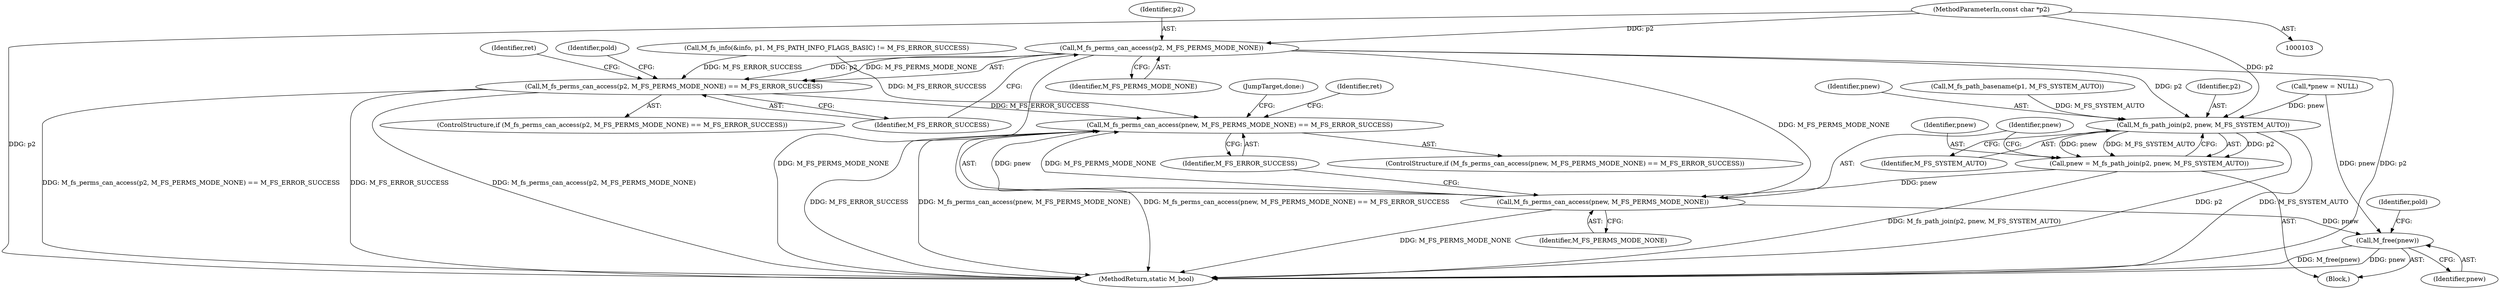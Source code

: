 digraph "0_mstdlib_db124b8f607dd0a40a9aef2d4d468fad433522a7@pointer" {
"1000105" [label="(MethodParameterIn,const char *p2)"];
"1000154" [label="(Call,M_fs_perms_can_access(p2, M_FS_PERMS_MODE_NONE))"];
"1000153" [label="(Call,M_fs_perms_can_access(p2, M_FS_PERMS_MODE_NONE) == M_FS_ERROR_SUCCESS)"];
"1000175" [label="(Call,M_fs_perms_can_access(pnew, M_FS_PERMS_MODE_NONE) == M_FS_ERROR_SUCCESS)"];
"1000170" [label="(Call,M_fs_path_join(p2, pnew, M_FS_SYSTEM_AUTO))"];
"1000168" [label="(Call,pnew = M_fs_path_join(p2, pnew, M_FS_SYSTEM_AUTO))"];
"1000176" [label="(Call,M_fs_perms_can_access(pnew, M_FS_PERMS_MODE_NONE))"];
"1000186" [label="(Call,M_free(pnew))"];
"1000173" [label="(Identifier,M_FS_SYSTEM_AUTO)"];
"1000177" [label="(Identifier,pnew)"];
"1000192" [label="(MethodReturn,static M_bool)"];
"1000156" [label="(Identifier,M_FS_PERMS_MODE_NONE)"];
"1000168" [label="(Call,pnew = M_fs_path_join(p2, pnew, M_FS_SYSTEM_AUTO))"];
"1000186" [label="(Call,M_free(pnew))"];
"1000155" [label="(Identifier,p2)"];
"1000152" [label="(ControlStructure,if (M_fs_perms_can_access(p2, M_FS_PERMS_MODE_NONE) == M_FS_ERROR_SUCCESS))"];
"1000164" [label="(Identifier,pold)"];
"1000174" [label="(ControlStructure,if (M_fs_perms_can_access(pnew, M_FS_PERMS_MODE_NONE) == M_FS_ERROR_SUCCESS))"];
"1000182" [label="(Identifier,ret)"];
"1000105" [label="(MethodParameterIn,const char *p2)"];
"1000187" [label="(Identifier,pnew)"];
"1000171" [label="(Identifier,p2)"];
"1000157" [label="(Identifier,M_FS_ERROR_SUCCESS)"];
"1000178" [label="(Identifier,M_FS_PERMS_MODE_NONE)"];
"1000117" [label="(Call,*pnew = NULL)"];
"1000189" [label="(Identifier,pold)"];
"1000176" [label="(Call,M_fs_perms_can_access(pnew, M_FS_PERMS_MODE_NONE))"];
"1000107" [label="(Block,)"];
"1000170" [label="(Call,M_fs_path_join(p2, pnew, M_FS_SYSTEM_AUTO))"];
"1000175" [label="(Call,M_fs_perms_can_access(pnew, M_FS_PERMS_MODE_NONE) == M_FS_ERROR_SUCCESS)"];
"1000153" [label="(Call,M_fs_perms_can_access(p2, M_FS_PERMS_MODE_NONE) == M_FS_ERROR_SUCCESS)"];
"1000132" [label="(Call,M_fs_info(&info, p1, M_FS_PATH_INFO_FLAGS_BASIC) != M_FS_ERROR_SUCCESS)"];
"1000154" [label="(Call,M_fs_perms_can_access(p2, M_FS_PERMS_MODE_NONE))"];
"1000172" [label="(Identifier,pnew)"];
"1000160" [label="(Identifier,ret)"];
"1000179" [label="(Identifier,M_FS_ERROR_SUCCESS)"];
"1000185" [label="(JumpTarget,done:)"];
"1000169" [label="(Identifier,pnew)"];
"1000165" [label="(Call,M_fs_path_basename(p1, M_FS_SYSTEM_AUTO))"];
"1000105" -> "1000103"  [label="AST: "];
"1000105" -> "1000192"  [label="DDG: p2"];
"1000105" -> "1000154"  [label="DDG: p2"];
"1000105" -> "1000170"  [label="DDG: p2"];
"1000154" -> "1000153"  [label="AST: "];
"1000154" -> "1000156"  [label="CFG: "];
"1000155" -> "1000154"  [label="AST: "];
"1000156" -> "1000154"  [label="AST: "];
"1000157" -> "1000154"  [label="CFG: "];
"1000154" -> "1000192"  [label="DDG: p2"];
"1000154" -> "1000192"  [label="DDG: M_FS_PERMS_MODE_NONE"];
"1000154" -> "1000153"  [label="DDG: p2"];
"1000154" -> "1000153"  [label="DDG: M_FS_PERMS_MODE_NONE"];
"1000154" -> "1000170"  [label="DDG: p2"];
"1000154" -> "1000176"  [label="DDG: M_FS_PERMS_MODE_NONE"];
"1000153" -> "1000152"  [label="AST: "];
"1000153" -> "1000157"  [label="CFG: "];
"1000157" -> "1000153"  [label="AST: "];
"1000160" -> "1000153"  [label="CFG: "];
"1000164" -> "1000153"  [label="CFG: "];
"1000153" -> "1000192"  [label="DDG: M_FS_ERROR_SUCCESS"];
"1000153" -> "1000192"  [label="DDG: M_fs_perms_can_access(p2, M_FS_PERMS_MODE_NONE)"];
"1000153" -> "1000192"  [label="DDG: M_fs_perms_can_access(p2, M_FS_PERMS_MODE_NONE) == M_FS_ERROR_SUCCESS"];
"1000132" -> "1000153"  [label="DDG: M_FS_ERROR_SUCCESS"];
"1000153" -> "1000175"  [label="DDG: M_FS_ERROR_SUCCESS"];
"1000175" -> "1000174"  [label="AST: "];
"1000175" -> "1000179"  [label="CFG: "];
"1000176" -> "1000175"  [label="AST: "];
"1000179" -> "1000175"  [label="AST: "];
"1000182" -> "1000175"  [label="CFG: "];
"1000185" -> "1000175"  [label="CFG: "];
"1000175" -> "1000192"  [label="DDG: M_FS_ERROR_SUCCESS"];
"1000175" -> "1000192"  [label="DDG: M_fs_perms_can_access(pnew, M_FS_PERMS_MODE_NONE)"];
"1000175" -> "1000192"  [label="DDG: M_fs_perms_can_access(pnew, M_FS_PERMS_MODE_NONE) == M_FS_ERROR_SUCCESS"];
"1000176" -> "1000175"  [label="DDG: pnew"];
"1000176" -> "1000175"  [label="DDG: M_FS_PERMS_MODE_NONE"];
"1000132" -> "1000175"  [label="DDG: M_FS_ERROR_SUCCESS"];
"1000170" -> "1000168"  [label="AST: "];
"1000170" -> "1000173"  [label="CFG: "];
"1000171" -> "1000170"  [label="AST: "];
"1000172" -> "1000170"  [label="AST: "];
"1000173" -> "1000170"  [label="AST: "];
"1000168" -> "1000170"  [label="CFG: "];
"1000170" -> "1000192"  [label="DDG: M_FS_SYSTEM_AUTO"];
"1000170" -> "1000192"  [label="DDG: p2"];
"1000170" -> "1000168"  [label="DDG: p2"];
"1000170" -> "1000168"  [label="DDG: pnew"];
"1000170" -> "1000168"  [label="DDG: M_FS_SYSTEM_AUTO"];
"1000117" -> "1000170"  [label="DDG: pnew"];
"1000165" -> "1000170"  [label="DDG: M_FS_SYSTEM_AUTO"];
"1000168" -> "1000107"  [label="AST: "];
"1000169" -> "1000168"  [label="AST: "];
"1000177" -> "1000168"  [label="CFG: "];
"1000168" -> "1000192"  [label="DDG: M_fs_path_join(p2, pnew, M_FS_SYSTEM_AUTO)"];
"1000168" -> "1000176"  [label="DDG: pnew"];
"1000176" -> "1000178"  [label="CFG: "];
"1000177" -> "1000176"  [label="AST: "];
"1000178" -> "1000176"  [label="AST: "];
"1000179" -> "1000176"  [label="CFG: "];
"1000176" -> "1000192"  [label="DDG: M_FS_PERMS_MODE_NONE"];
"1000176" -> "1000186"  [label="DDG: pnew"];
"1000186" -> "1000107"  [label="AST: "];
"1000186" -> "1000187"  [label="CFG: "];
"1000187" -> "1000186"  [label="AST: "];
"1000189" -> "1000186"  [label="CFG: "];
"1000186" -> "1000192"  [label="DDG: pnew"];
"1000186" -> "1000192"  [label="DDG: M_free(pnew)"];
"1000117" -> "1000186"  [label="DDG: pnew"];
}
